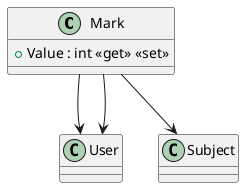 @startuml
class Mark {
    + Value : int <<get>> <<set>>
}
Mark -->  User
Mark -->  User
Mark --> Subject
@enduml
